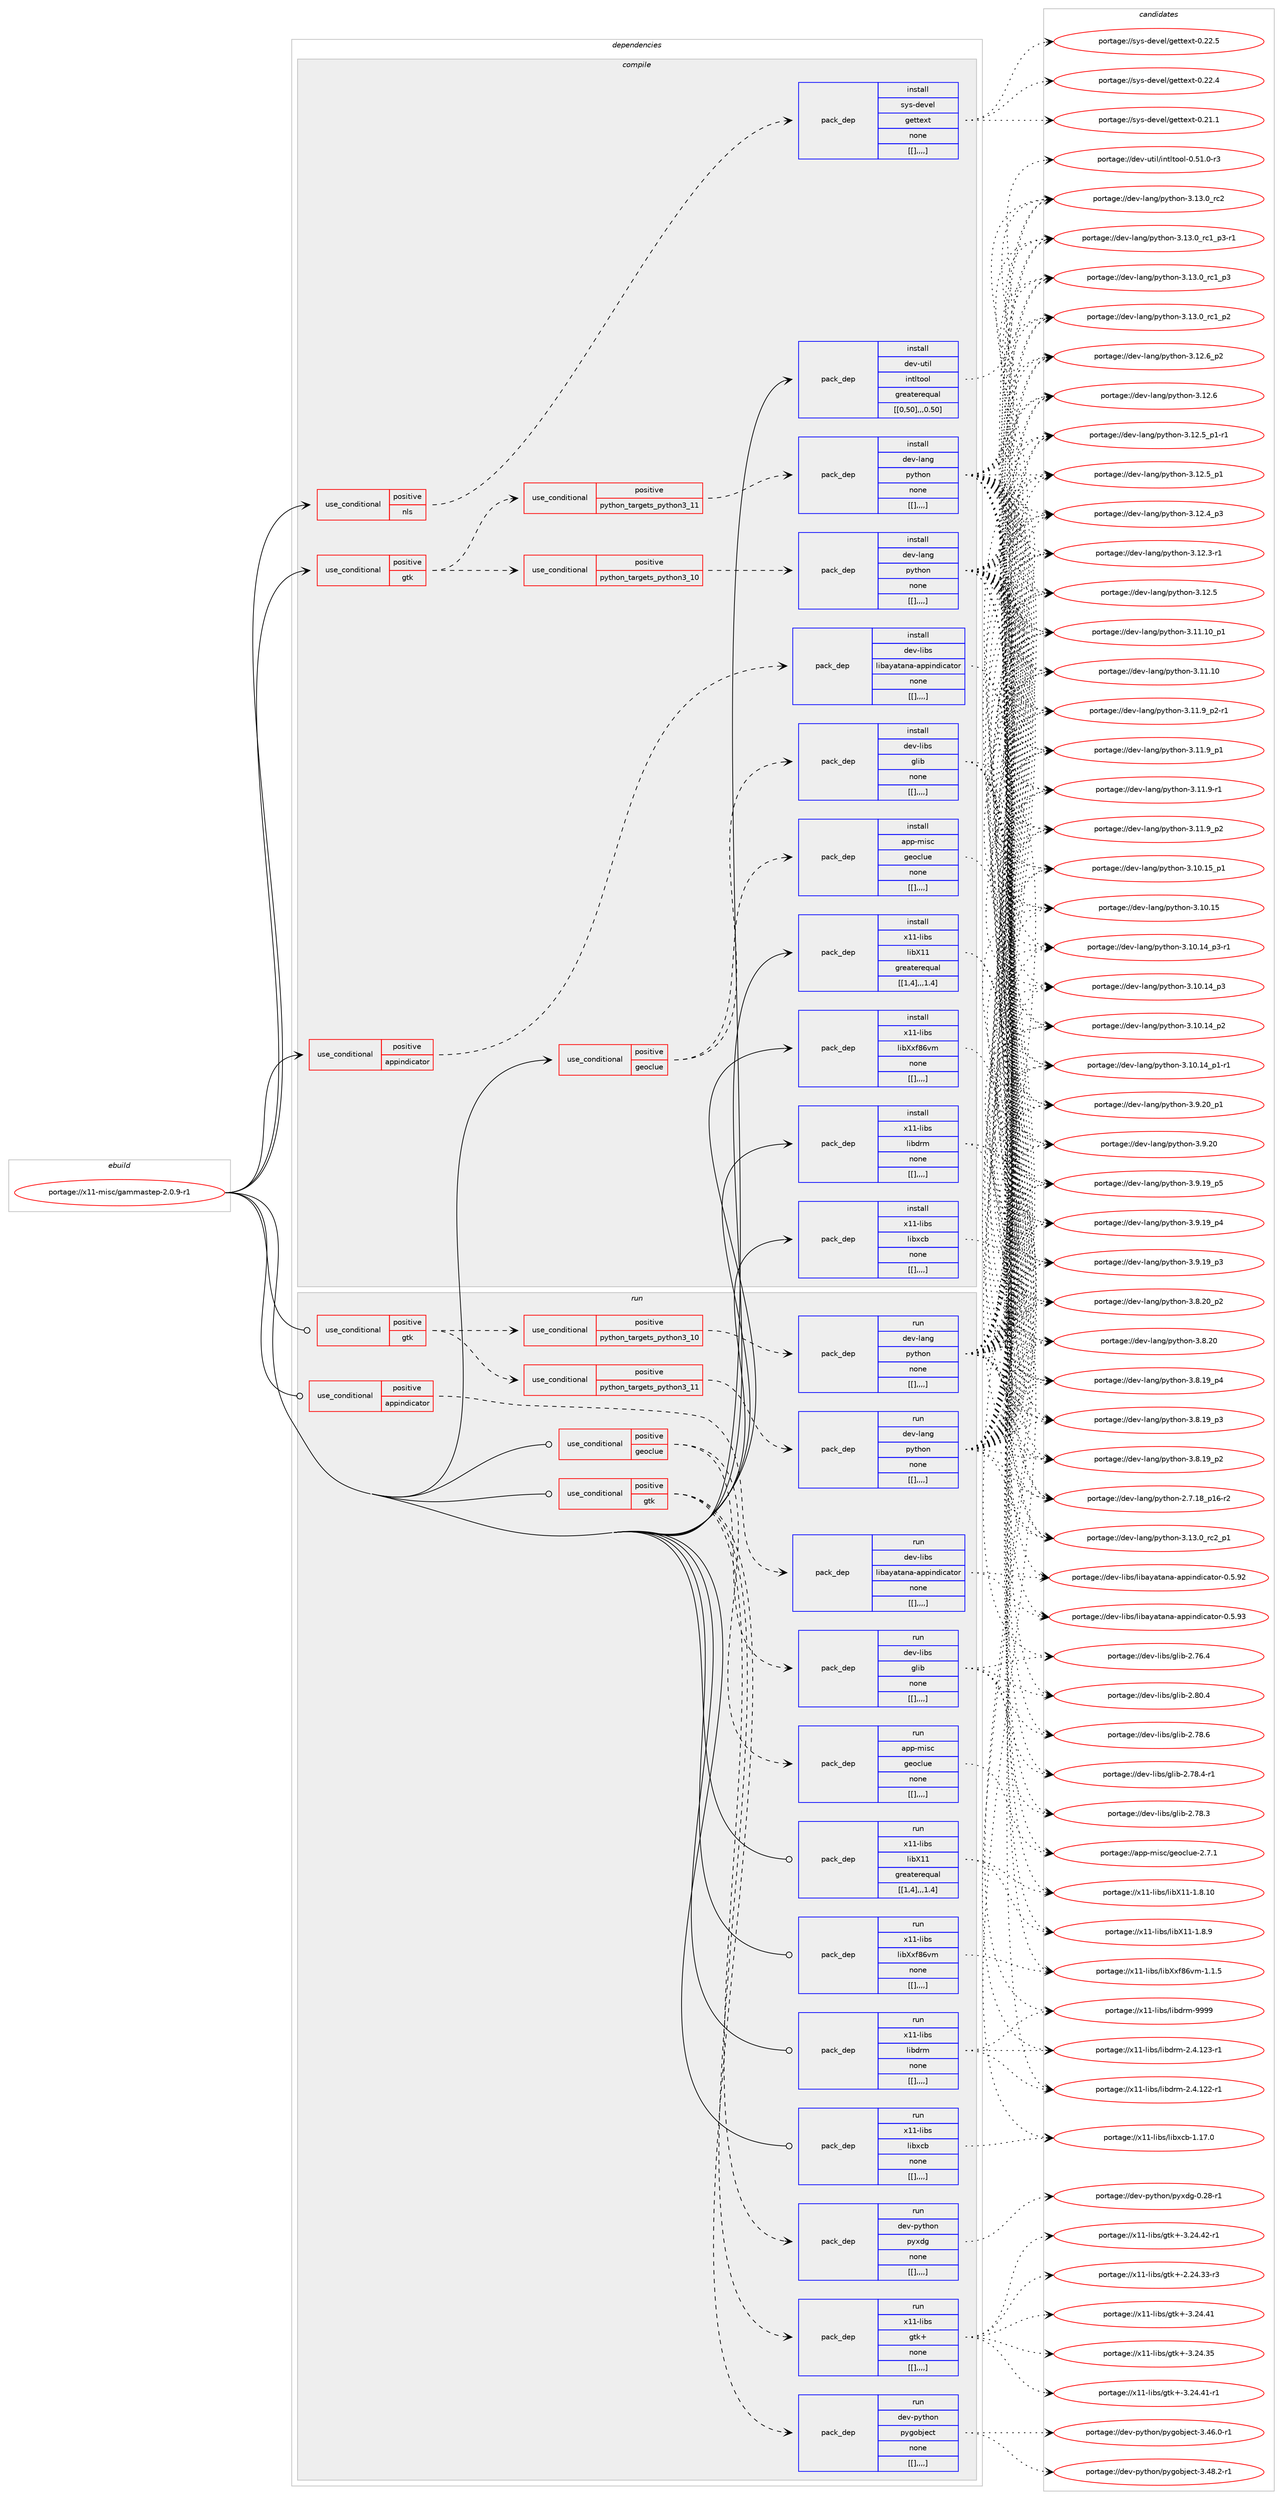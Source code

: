 digraph prolog {

# *************
# Graph options
# *************

newrank=true;
concentrate=true;
compound=true;
graph [rankdir=LR,fontname=Helvetica,fontsize=10,ranksep=1.5];#, ranksep=2.5, nodesep=0.2];
edge  [arrowhead=vee];
node  [fontname=Helvetica,fontsize=10];

# **********
# The ebuild
# **********

subgraph cluster_leftcol {
color=gray;
label=<<i>ebuild</i>>;
id [label="portage://x11-misc/gammastep-2.0.9-r1", color=red, width=4, href="../x11-misc/gammastep-2.0.9-r1.svg"];
}

# ****************
# The dependencies
# ****************

subgraph cluster_midcol {
color=gray;
label=<<i>dependencies</i>>;
subgraph cluster_compile {
fillcolor="#eeeeee";
style=filled;
label=<<i>compile</i>>;
subgraph cond127494 {
dependency474452 [label=<<TABLE BORDER="0" CELLBORDER="1" CELLSPACING="0" CELLPADDING="4"><TR><TD ROWSPAN="3" CELLPADDING="10">use_conditional</TD></TR><TR><TD>positive</TD></TR><TR><TD>appindicator</TD></TR></TABLE>>, shape=none, color=red];
subgraph pack343553 {
dependency474453 [label=<<TABLE BORDER="0" CELLBORDER="1" CELLSPACING="0" CELLPADDING="4" WIDTH="220"><TR><TD ROWSPAN="6" CELLPADDING="30">pack_dep</TD></TR><TR><TD WIDTH="110">install</TD></TR><TR><TD>dev-libs</TD></TR><TR><TD>libayatana-appindicator</TD></TR><TR><TD>none</TD></TR><TR><TD>[[],,,,]</TD></TR></TABLE>>, shape=none, color=blue];
}
dependency474452:e -> dependency474453:w [weight=20,style="dashed",arrowhead="vee"];
}
id:e -> dependency474452:w [weight=20,style="solid",arrowhead="vee"];
subgraph cond127495 {
dependency474454 [label=<<TABLE BORDER="0" CELLBORDER="1" CELLSPACING="0" CELLPADDING="4"><TR><TD ROWSPAN="3" CELLPADDING="10">use_conditional</TD></TR><TR><TD>positive</TD></TR><TR><TD>geoclue</TD></TR></TABLE>>, shape=none, color=red];
subgraph pack343554 {
dependency474455 [label=<<TABLE BORDER="0" CELLBORDER="1" CELLSPACING="0" CELLPADDING="4" WIDTH="220"><TR><TD ROWSPAN="6" CELLPADDING="30">pack_dep</TD></TR><TR><TD WIDTH="110">install</TD></TR><TR><TD>app-misc</TD></TR><TR><TD>geoclue</TD></TR><TR><TD>none</TD></TR><TR><TD>[[],,,,]</TD></TR></TABLE>>, shape=none, color=blue];
}
dependency474454:e -> dependency474455:w [weight=20,style="dashed",arrowhead="vee"];
subgraph pack343555 {
dependency474456 [label=<<TABLE BORDER="0" CELLBORDER="1" CELLSPACING="0" CELLPADDING="4" WIDTH="220"><TR><TD ROWSPAN="6" CELLPADDING="30">pack_dep</TD></TR><TR><TD WIDTH="110">install</TD></TR><TR><TD>dev-libs</TD></TR><TR><TD>glib</TD></TR><TR><TD>none</TD></TR><TR><TD>[[],,,,]</TD></TR></TABLE>>, shape=none, color=blue];
}
dependency474454:e -> dependency474456:w [weight=20,style="dashed",arrowhead="vee"];
}
id:e -> dependency474454:w [weight=20,style="solid",arrowhead="vee"];
subgraph cond127496 {
dependency474457 [label=<<TABLE BORDER="0" CELLBORDER="1" CELLSPACING="0" CELLPADDING="4"><TR><TD ROWSPAN="3" CELLPADDING="10">use_conditional</TD></TR><TR><TD>positive</TD></TR><TR><TD>gtk</TD></TR></TABLE>>, shape=none, color=red];
subgraph cond127497 {
dependency474458 [label=<<TABLE BORDER="0" CELLBORDER="1" CELLSPACING="0" CELLPADDING="4"><TR><TD ROWSPAN="3" CELLPADDING="10">use_conditional</TD></TR><TR><TD>positive</TD></TR><TR><TD>python_targets_python3_10</TD></TR></TABLE>>, shape=none, color=red];
subgraph pack343556 {
dependency474459 [label=<<TABLE BORDER="0" CELLBORDER="1" CELLSPACING="0" CELLPADDING="4" WIDTH="220"><TR><TD ROWSPAN="6" CELLPADDING="30">pack_dep</TD></TR><TR><TD WIDTH="110">install</TD></TR><TR><TD>dev-lang</TD></TR><TR><TD>python</TD></TR><TR><TD>none</TD></TR><TR><TD>[[],,,,]</TD></TR></TABLE>>, shape=none, color=blue];
}
dependency474458:e -> dependency474459:w [weight=20,style="dashed",arrowhead="vee"];
}
dependency474457:e -> dependency474458:w [weight=20,style="dashed",arrowhead="vee"];
subgraph cond127498 {
dependency474460 [label=<<TABLE BORDER="0" CELLBORDER="1" CELLSPACING="0" CELLPADDING="4"><TR><TD ROWSPAN="3" CELLPADDING="10">use_conditional</TD></TR><TR><TD>positive</TD></TR><TR><TD>python_targets_python3_11</TD></TR></TABLE>>, shape=none, color=red];
subgraph pack343557 {
dependency474461 [label=<<TABLE BORDER="0" CELLBORDER="1" CELLSPACING="0" CELLPADDING="4" WIDTH="220"><TR><TD ROWSPAN="6" CELLPADDING="30">pack_dep</TD></TR><TR><TD WIDTH="110">install</TD></TR><TR><TD>dev-lang</TD></TR><TR><TD>python</TD></TR><TR><TD>none</TD></TR><TR><TD>[[],,,,]</TD></TR></TABLE>>, shape=none, color=blue];
}
dependency474460:e -> dependency474461:w [weight=20,style="dashed",arrowhead="vee"];
}
dependency474457:e -> dependency474460:w [weight=20,style="dashed",arrowhead="vee"];
}
id:e -> dependency474457:w [weight=20,style="solid",arrowhead="vee"];
subgraph cond127499 {
dependency474462 [label=<<TABLE BORDER="0" CELLBORDER="1" CELLSPACING="0" CELLPADDING="4"><TR><TD ROWSPAN="3" CELLPADDING="10">use_conditional</TD></TR><TR><TD>positive</TD></TR><TR><TD>nls</TD></TR></TABLE>>, shape=none, color=red];
subgraph pack343558 {
dependency474463 [label=<<TABLE BORDER="0" CELLBORDER="1" CELLSPACING="0" CELLPADDING="4" WIDTH="220"><TR><TD ROWSPAN="6" CELLPADDING="30">pack_dep</TD></TR><TR><TD WIDTH="110">install</TD></TR><TR><TD>sys-devel</TD></TR><TR><TD>gettext</TD></TR><TR><TD>none</TD></TR><TR><TD>[[],,,,]</TD></TR></TABLE>>, shape=none, color=blue];
}
dependency474462:e -> dependency474463:w [weight=20,style="dashed",arrowhead="vee"];
}
id:e -> dependency474462:w [weight=20,style="solid",arrowhead="vee"];
subgraph pack343559 {
dependency474464 [label=<<TABLE BORDER="0" CELLBORDER="1" CELLSPACING="0" CELLPADDING="4" WIDTH="220"><TR><TD ROWSPAN="6" CELLPADDING="30">pack_dep</TD></TR><TR><TD WIDTH="110">install</TD></TR><TR><TD>dev-util</TD></TR><TR><TD>intltool</TD></TR><TR><TD>greaterequal</TD></TR><TR><TD>[[0,50],,,0.50]</TD></TR></TABLE>>, shape=none, color=blue];
}
id:e -> dependency474464:w [weight=20,style="solid",arrowhead="vee"];
subgraph pack343560 {
dependency474465 [label=<<TABLE BORDER="0" CELLBORDER="1" CELLSPACING="0" CELLPADDING="4" WIDTH="220"><TR><TD ROWSPAN="6" CELLPADDING="30">pack_dep</TD></TR><TR><TD WIDTH="110">install</TD></TR><TR><TD>x11-libs</TD></TR><TR><TD>libX11</TD></TR><TR><TD>greaterequal</TD></TR><TR><TD>[[1,4],,,1.4]</TD></TR></TABLE>>, shape=none, color=blue];
}
id:e -> dependency474465:w [weight=20,style="solid",arrowhead="vee"];
subgraph pack343561 {
dependency474466 [label=<<TABLE BORDER="0" CELLBORDER="1" CELLSPACING="0" CELLPADDING="4" WIDTH="220"><TR><TD ROWSPAN="6" CELLPADDING="30">pack_dep</TD></TR><TR><TD WIDTH="110">install</TD></TR><TR><TD>x11-libs</TD></TR><TR><TD>libXxf86vm</TD></TR><TR><TD>none</TD></TR><TR><TD>[[],,,,]</TD></TR></TABLE>>, shape=none, color=blue];
}
id:e -> dependency474466:w [weight=20,style="solid",arrowhead="vee"];
subgraph pack343562 {
dependency474467 [label=<<TABLE BORDER="0" CELLBORDER="1" CELLSPACING="0" CELLPADDING="4" WIDTH="220"><TR><TD ROWSPAN="6" CELLPADDING="30">pack_dep</TD></TR><TR><TD WIDTH="110">install</TD></TR><TR><TD>x11-libs</TD></TR><TR><TD>libdrm</TD></TR><TR><TD>none</TD></TR><TR><TD>[[],,,,]</TD></TR></TABLE>>, shape=none, color=blue];
}
id:e -> dependency474467:w [weight=20,style="solid",arrowhead="vee"];
subgraph pack343563 {
dependency474468 [label=<<TABLE BORDER="0" CELLBORDER="1" CELLSPACING="0" CELLPADDING="4" WIDTH="220"><TR><TD ROWSPAN="6" CELLPADDING="30">pack_dep</TD></TR><TR><TD WIDTH="110">install</TD></TR><TR><TD>x11-libs</TD></TR><TR><TD>libxcb</TD></TR><TR><TD>none</TD></TR><TR><TD>[[],,,,]</TD></TR></TABLE>>, shape=none, color=blue];
}
id:e -> dependency474468:w [weight=20,style="solid",arrowhead="vee"];
}
subgraph cluster_compileandrun {
fillcolor="#eeeeee";
style=filled;
label=<<i>compile and run</i>>;
}
subgraph cluster_run {
fillcolor="#eeeeee";
style=filled;
label=<<i>run</i>>;
subgraph cond127500 {
dependency474469 [label=<<TABLE BORDER="0" CELLBORDER="1" CELLSPACING="0" CELLPADDING="4"><TR><TD ROWSPAN="3" CELLPADDING="10">use_conditional</TD></TR><TR><TD>positive</TD></TR><TR><TD>appindicator</TD></TR></TABLE>>, shape=none, color=red];
subgraph pack343564 {
dependency474470 [label=<<TABLE BORDER="0" CELLBORDER="1" CELLSPACING="0" CELLPADDING="4" WIDTH="220"><TR><TD ROWSPAN="6" CELLPADDING="30">pack_dep</TD></TR><TR><TD WIDTH="110">run</TD></TR><TR><TD>dev-libs</TD></TR><TR><TD>libayatana-appindicator</TD></TR><TR><TD>none</TD></TR><TR><TD>[[],,,,]</TD></TR></TABLE>>, shape=none, color=blue];
}
dependency474469:e -> dependency474470:w [weight=20,style="dashed",arrowhead="vee"];
}
id:e -> dependency474469:w [weight=20,style="solid",arrowhead="odot"];
subgraph cond127501 {
dependency474471 [label=<<TABLE BORDER="0" CELLBORDER="1" CELLSPACING="0" CELLPADDING="4"><TR><TD ROWSPAN="3" CELLPADDING="10">use_conditional</TD></TR><TR><TD>positive</TD></TR><TR><TD>geoclue</TD></TR></TABLE>>, shape=none, color=red];
subgraph pack343565 {
dependency474472 [label=<<TABLE BORDER="0" CELLBORDER="1" CELLSPACING="0" CELLPADDING="4" WIDTH="220"><TR><TD ROWSPAN="6" CELLPADDING="30">pack_dep</TD></TR><TR><TD WIDTH="110">run</TD></TR><TR><TD>app-misc</TD></TR><TR><TD>geoclue</TD></TR><TR><TD>none</TD></TR><TR><TD>[[],,,,]</TD></TR></TABLE>>, shape=none, color=blue];
}
dependency474471:e -> dependency474472:w [weight=20,style="dashed",arrowhead="vee"];
subgraph pack343566 {
dependency474473 [label=<<TABLE BORDER="0" CELLBORDER="1" CELLSPACING="0" CELLPADDING="4" WIDTH="220"><TR><TD ROWSPAN="6" CELLPADDING="30">pack_dep</TD></TR><TR><TD WIDTH="110">run</TD></TR><TR><TD>dev-libs</TD></TR><TR><TD>glib</TD></TR><TR><TD>none</TD></TR><TR><TD>[[],,,,]</TD></TR></TABLE>>, shape=none, color=blue];
}
dependency474471:e -> dependency474473:w [weight=20,style="dashed",arrowhead="vee"];
}
id:e -> dependency474471:w [weight=20,style="solid",arrowhead="odot"];
subgraph cond127502 {
dependency474474 [label=<<TABLE BORDER="0" CELLBORDER="1" CELLSPACING="0" CELLPADDING="4"><TR><TD ROWSPAN="3" CELLPADDING="10">use_conditional</TD></TR><TR><TD>positive</TD></TR><TR><TD>gtk</TD></TR></TABLE>>, shape=none, color=red];
subgraph cond127503 {
dependency474475 [label=<<TABLE BORDER="0" CELLBORDER="1" CELLSPACING="0" CELLPADDING="4"><TR><TD ROWSPAN="3" CELLPADDING="10">use_conditional</TD></TR><TR><TD>positive</TD></TR><TR><TD>python_targets_python3_10</TD></TR></TABLE>>, shape=none, color=red];
subgraph pack343567 {
dependency474476 [label=<<TABLE BORDER="0" CELLBORDER="1" CELLSPACING="0" CELLPADDING="4" WIDTH="220"><TR><TD ROWSPAN="6" CELLPADDING="30">pack_dep</TD></TR><TR><TD WIDTH="110">run</TD></TR><TR><TD>dev-lang</TD></TR><TR><TD>python</TD></TR><TR><TD>none</TD></TR><TR><TD>[[],,,,]</TD></TR></TABLE>>, shape=none, color=blue];
}
dependency474475:e -> dependency474476:w [weight=20,style="dashed",arrowhead="vee"];
}
dependency474474:e -> dependency474475:w [weight=20,style="dashed",arrowhead="vee"];
subgraph cond127504 {
dependency474477 [label=<<TABLE BORDER="0" CELLBORDER="1" CELLSPACING="0" CELLPADDING="4"><TR><TD ROWSPAN="3" CELLPADDING="10">use_conditional</TD></TR><TR><TD>positive</TD></TR><TR><TD>python_targets_python3_11</TD></TR></TABLE>>, shape=none, color=red];
subgraph pack343568 {
dependency474478 [label=<<TABLE BORDER="0" CELLBORDER="1" CELLSPACING="0" CELLPADDING="4" WIDTH="220"><TR><TD ROWSPAN="6" CELLPADDING="30">pack_dep</TD></TR><TR><TD WIDTH="110">run</TD></TR><TR><TD>dev-lang</TD></TR><TR><TD>python</TD></TR><TR><TD>none</TD></TR><TR><TD>[[],,,,]</TD></TR></TABLE>>, shape=none, color=blue];
}
dependency474477:e -> dependency474478:w [weight=20,style="dashed",arrowhead="vee"];
}
dependency474474:e -> dependency474477:w [weight=20,style="dashed",arrowhead="vee"];
}
id:e -> dependency474474:w [weight=20,style="solid",arrowhead="odot"];
subgraph cond127505 {
dependency474479 [label=<<TABLE BORDER="0" CELLBORDER="1" CELLSPACING="0" CELLPADDING="4"><TR><TD ROWSPAN="3" CELLPADDING="10">use_conditional</TD></TR><TR><TD>positive</TD></TR><TR><TD>gtk</TD></TR></TABLE>>, shape=none, color=red];
subgraph pack343569 {
dependency474480 [label=<<TABLE BORDER="0" CELLBORDER="1" CELLSPACING="0" CELLPADDING="4" WIDTH="220"><TR><TD ROWSPAN="6" CELLPADDING="30">pack_dep</TD></TR><TR><TD WIDTH="110">run</TD></TR><TR><TD>dev-python</TD></TR><TR><TD>pygobject</TD></TR><TR><TD>none</TD></TR><TR><TD>[[],,,,]</TD></TR></TABLE>>, shape=none, color=blue];
}
dependency474479:e -> dependency474480:w [weight=20,style="dashed",arrowhead="vee"];
subgraph pack343570 {
dependency474481 [label=<<TABLE BORDER="0" CELLBORDER="1" CELLSPACING="0" CELLPADDING="4" WIDTH="220"><TR><TD ROWSPAN="6" CELLPADDING="30">pack_dep</TD></TR><TR><TD WIDTH="110">run</TD></TR><TR><TD>x11-libs</TD></TR><TR><TD>gtk+</TD></TR><TR><TD>none</TD></TR><TR><TD>[[],,,,]</TD></TR></TABLE>>, shape=none, color=blue];
}
dependency474479:e -> dependency474481:w [weight=20,style="dashed",arrowhead="vee"];
subgraph pack343571 {
dependency474482 [label=<<TABLE BORDER="0" CELLBORDER="1" CELLSPACING="0" CELLPADDING="4" WIDTH="220"><TR><TD ROWSPAN="6" CELLPADDING="30">pack_dep</TD></TR><TR><TD WIDTH="110">run</TD></TR><TR><TD>dev-python</TD></TR><TR><TD>pyxdg</TD></TR><TR><TD>none</TD></TR><TR><TD>[[],,,,]</TD></TR></TABLE>>, shape=none, color=blue];
}
dependency474479:e -> dependency474482:w [weight=20,style="dashed",arrowhead="vee"];
}
id:e -> dependency474479:w [weight=20,style="solid",arrowhead="odot"];
subgraph pack343572 {
dependency474483 [label=<<TABLE BORDER="0" CELLBORDER="1" CELLSPACING="0" CELLPADDING="4" WIDTH="220"><TR><TD ROWSPAN="6" CELLPADDING="30">pack_dep</TD></TR><TR><TD WIDTH="110">run</TD></TR><TR><TD>x11-libs</TD></TR><TR><TD>libX11</TD></TR><TR><TD>greaterequal</TD></TR><TR><TD>[[1,4],,,1.4]</TD></TR></TABLE>>, shape=none, color=blue];
}
id:e -> dependency474483:w [weight=20,style="solid",arrowhead="odot"];
subgraph pack343573 {
dependency474484 [label=<<TABLE BORDER="0" CELLBORDER="1" CELLSPACING="0" CELLPADDING="4" WIDTH="220"><TR><TD ROWSPAN="6" CELLPADDING="30">pack_dep</TD></TR><TR><TD WIDTH="110">run</TD></TR><TR><TD>x11-libs</TD></TR><TR><TD>libXxf86vm</TD></TR><TR><TD>none</TD></TR><TR><TD>[[],,,,]</TD></TR></TABLE>>, shape=none, color=blue];
}
id:e -> dependency474484:w [weight=20,style="solid",arrowhead="odot"];
subgraph pack343574 {
dependency474485 [label=<<TABLE BORDER="0" CELLBORDER="1" CELLSPACING="0" CELLPADDING="4" WIDTH="220"><TR><TD ROWSPAN="6" CELLPADDING="30">pack_dep</TD></TR><TR><TD WIDTH="110">run</TD></TR><TR><TD>x11-libs</TD></TR><TR><TD>libdrm</TD></TR><TR><TD>none</TD></TR><TR><TD>[[],,,,]</TD></TR></TABLE>>, shape=none, color=blue];
}
id:e -> dependency474485:w [weight=20,style="solid",arrowhead="odot"];
subgraph pack343575 {
dependency474486 [label=<<TABLE BORDER="0" CELLBORDER="1" CELLSPACING="0" CELLPADDING="4" WIDTH="220"><TR><TD ROWSPAN="6" CELLPADDING="30">pack_dep</TD></TR><TR><TD WIDTH="110">run</TD></TR><TR><TD>x11-libs</TD></TR><TR><TD>libxcb</TD></TR><TR><TD>none</TD></TR><TR><TD>[[],,,,]</TD></TR></TABLE>>, shape=none, color=blue];
}
id:e -> dependency474486:w [weight=20,style="solid",arrowhead="odot"];
}
}

# **************
# The candidates
# **************

subgraph cluster_choices {
rank=same;
color=gray;
label=<<i>candidates</i>>;

subgraph choice343553 {
color=black;
nodesep=1;
choice10010111845108105981154710810598971219711697110974597112112105110100105999711611111445484653465751 [label="portage://dev-libs/libayatana-appindicator-0.5.93", color=red, width=4,href="../dev-libs/libayatana-appindicator-0.5.93.svg"];
choice10010111845108105981154710810598971219711697110974597112112105110100105999711611111445484653465750 [label="portage://dev-libs/libayatana-appindicator-0.5.92", color=red, width=4,href="../dev-libs/libayatana-appindicator-0.5.92.svg"];
dependency474453:e -> choice10010111845108105981154710810598971219711697110974597112112105110100105999711611111445484653465751:w [style=dotted,weight="100"];
dependency474453:e -> choice10010111845108105981154710810598971219711697110974597112112105110100105999711611111445484653465750:w [style=dotted,weight="100"];
}
subgraph choice343554 {
color=black;
nodesep=1;
choice9711211245109105115994710310111199108117101455046554649 [label="portage://app-misc/geoclue-2.7.1", color=red, width=4,href="../app-misc/geoclue-2.7.1.svg"];
dependency474455:e -> choice9711211245109105115994710310111199108117101455046554649:w [style=dotted,weight="100"];
}
subgraph choice343555 {
color=black;
nodesep=1;
choice1001011184510810598115471031081059845504656484652 [label="portage://dev-libs/glib-2.80.4", color=red, width=4,href="../dev-libs/glib-2.80.4.svg"];
choice1001011184510810598115471031081059845504655564654 [label="portage://dev-libs/glib-2.78.6", color=red, width=4,href="../dev-libs/glib-2.78.6.svg"];
choice10010111845108105981154710310810598455046555646524511449 [label="portage://dev-libs/glib-2.78.4-r1", color=red, width=4,href="../dev-libs/glib-2.78.4-r1.svg"];
choice1001011184510810598115471031081059845504655564651 [label="portage://dev-libs/glib-2.78.3", color=red, width=4,href="../dev-libs/glib-2.78.3.svg"];
choice1001011184510810598115471031081059845504655544652 [label="portage://dev-libs/glib-2.76.4", color=red, width=4,href="../dev-libs/glib-2.76.4.svg"];
dependency474456:e -> choice1001011184510810598115471031081059845504656484652:w [style=dotted,weight="100"];
dependency474456:e -> choice1001011184510810598115471031081059845504655564654:w [style=dotted,weight="100"];
dependency474456:e -> choice10010111845108105981154710310810598455046555646524511449:w [style=dotted,weight="100"];
dependency474456:e -> choice1001011184510810598115471031081059845504655564651:w [style=dotted,weight="100"];
dependency474456:e -> choice1001011184510810598115471031081059845504655544652:w [style=dotted,weight="100"];
}
subgraph choice343556 {
color=black;
nodesep=1;
choice100101118451089711010347112121116104111110455146495146489511499509511249 [label="portage://dev-lang/python-3.13.0_rc2_p1", color=red, width=4,href="../dev-lang/python-3.13.0_rc2_p1.svg"];
choice10010111845108971101034711212111610411111045514649514648951149950 [label="portage://dev-lang/python-3.13.0_rc2", color=red, width=4,href="../dev-lang/python-3.13.0_rc2.svg"];
choice1001011184510897110103471121211161041111104551464951464895114994995112514511449 [label="portage://dev-lang/python-3.13.0_rc1_p3-r1", color=red, width=4,href="../dev-lang/python-3.13.0_rc1_p3-r1.svg"];
choice100101118451089711010347112121116104111110455146495146489511499499511251 [label="portage://dev-lang/python-3.13.0_rc1_p3", color=red, width=4,href="../dev-lang/python-3.13.0_rc1_p3.svg"];
choice100101118451089711010347112121116104111110455146495146489511499499511250 [label="portage://dev-lang/python-3.13.0_rc1_p2", color=red, width=4,href="../dev-lang/python-3.13.0_rc1_p2.svg"];
choice100101118451089711010347112121116104111110455146495046549511250 [label="portage://dev-lang/python-3.12.6_p2", color=red, width=4,href="../dev-lang/python-3.12.6_p2.svg"];
choice10010111845108971101034711212111610411111045514649504654 [label="portage://dev-lang/python-3.12.6", color=red, width=4,href="../dev-lang/python-3.12.6.svg"];
choice1001011184510897110103471121211161041111104551464950465395112494511449 [label="portage://dev-lang/python-3.12.5_p1-r1", color=red, width=4,href="../dev-lang/python-3.12.5_p1-r1.svg"];
choice100101118451089711010347112121116104111110455146495046539511249 [label="portage://dev-lang/python-3.12.5_p1", color=red, width=4,href="../dev-lang/python-3.12.5_p1.svg"];
choice10010111845108971101034711212111610411111045514649504653 [label="portage://dev-lang/python-3.12.5", color=red, width=4,href="../dev-lang/python-3.12.5.svg"];
choice100101118451089711010347112121116104111110455146495046529511251 [label="portage://dev-lang/python-3.12.4_p3", color=red, width=4,href="../dev-lang/python-3.12.4_p3.svg"];
choice100101118451089711010347112121116104111110455146495046514511449 [label="portage://dev-lang/python-3.12.3-r1", color=red, width=4,href="../dev-lang/python-3.12.3-r1.svg"];
choice10010111845108971101034711212111610411111045514649494649489511249 [label="portage://dev-lang/python-3.11.10_p1", color=red, width=4,href="../dev-lang/python-3.11.10_p1.svg"];
choice1001011184510897110103471121211161041111104551464949464948 [label="portage://dev-lang/python-3.11.10", color=red, width=4,href="../dev-lang/python-3.11.10.svg"];
choice1001011184510897110103471121211161041111104551464949465795112504511449 [label="portage://dev-lang/python-3.11.9_p2-r1", color=red, width=4,href="../dev-lang/python-3.11.9_p2-r1.svg"];
choice100101118451089711010347112121116104111110455146494946579511250 [label="portage://dev-lang/python-3.11.9_p2", color=red, width=4,href="../dev-lang/python-3.11.9_p2.svg"];
choice100101118451089711010347112121116104111110455146494946579511249 [label="portage://dev-lang/python-3.11.9_p1", color=red, width=4,href="../dev-lang/python-3.11.9_p1.svg"];
choice100101118451089711010347112121116104111110455146494946574511449 [label="portage://dev-lang/python-3.11.9-r1", color=red, width=4,href="../dev-lang/python-3.11.9-r1.svg"];
choice10010111845108971101034711212111610411111045514649484649539511249 [label="portage://dev-lang/python-3.10.15_p1", color=red, width=4,href="../dev-lang/python-3.10.15_p1.svg"];
choice1001011184510897110103471121211161041111104551464948464953 [label="portage://dev-lang/python-3.10.15", color=red, width=4,href="../dev-lang/python-3.10.15.svg"];
choice100101118451089711010347112121116104111110455146494846495295112514511449 [label="portage://dev-lang/python-3.10.14_p3-r1", color=red, width=4,href="../dev-lang/python-3.10.14_p3-r1.svg"];
choice10010111845108971101034711212111610411111045514649484649529511251 [label="portage://dev-lang/python-3.10.14_p3", color=red, width=4,href="../dev-lang/python-3.10.14_p3.svg"];
choice10010111845108971101034711212111610411111045514649484649529511250 [label="portage://dev-lang/python-3.10.14_p2", color=red, width=4,href="../dev-lang/python-3.10.14_p2.svg"];
choice100101118451089711010347112121116104111110455146494846495295112494511449 [label="portage://dev-lang/python-3.10.14_p1-r1", color=red, width=4,href="../dev-lang/python-3.10.14_p1-r1.svg"];
choice100101118451089711010347112121116104111110455146574650489511249 [label="portage://dev-lang/python-3.9.20_p1", color=red, width=4,href="../dev-lang/python-3.9.20_p1.svg"];
choice10010111845108971101034711212111610411111045514657465048 [label="portage://dev-lang/python-3.9.20", color=red, width=4,href="../dev-lang/python-3.9.20.svg"];
choice100101118451089711010347112121116104111110455146574649579511253 [label="portage://dev-lang/python-3.9.19_p5", color=red, width=4,href="../dev-lang/python-3.9.19_p5.svg"];
choice100101118451089711010347112121116104111110455146574649579511252 [label="portage://dev-lang/python-3.9.19_p4", color=red, width=4,href="../dev-lang/python-3.9.19_p4.svg"];
choice100101118451089711010347112121116104111110455146574649579511251 [label="portage://dev-lang/python-3.9.19_p3", color=red, width=4,href="../dev-lang/python-3.9.19_p3.svg"];
choice100101118451089711010347112121116104111110455146564650489511250 [label="portage://dev-lang/python-3.8.20_p2", color=red, width=4,href="../dev-lang/python-3.8.20_p2.svg"];
choice10010111845108971101034711212111610411111045514656465048 [label="portage://dev-lang/python-3.8.20", color=red, width=4,href="../dev-lang/python-3.8.20.svg"];
choice100101118451089711010347112121116104111110455146564649579511252 [label="portage://dev-lang/python-3.8.19_p4", color=red, width=4,href="../dev-lang/python-3.8.19_p4.svg"];
choice100101118451089711010347112121116104111110455146564649579511251 [label="portage://dev-lang/python-3.8.19_p3", color=red, width=4,href="../dev-lang/python-3.8.19_p3.svg"];
choice100101118451089711010347112121116104111110455146564649579511250 [label="portage://dev-lang/python-3.8.19_p2", color=red, width=4,href="../dev-lang/python-3.8.19_p2.svg"];
choice100101118451089711010347112121116104111110455046554649569511249544511450 [label="portage://dev-lang/python-2.7.18_p16-r2", color=red, width=4,href="../dev-lang/python-2.7.18_p16-r2.svg"];
dependency474459:e -> choice100101118451089711010347112121116104111110455146495146489511499509511249:w [style=dotted,weight="100"];
dependency474459:e -> choice10010111845108971101034711212111610411111045514649514648951149950:w [style=dotted,weight="100"];
dependency474459:e -> choice1001011184510897110103471121211161041111104551464951464895114994995112514511449:w [style=dotted,weight="100"];
dependency474459:e -> choice100101118451089711010347112121116104111110455146495146489511499499511251:w [style=dotted,weight="100"];
dependency474459:e -> choice100101118451089711010347112121116104111110455146495146489511499499511250:w [style=dotted,weight="100"];
dependency474459:e -> choice100101118451089711010347112121116104111110455146495046549511250:w [style=dotted,weight="100"];
dependency474459:e -> choice10010111845108971101034711212111610411111045514649504654:w [style=dotted,weight="100"];
dependency474459:e -> choice1001011184510897110103471121211161041111104551464950465395112494511449:w [style=dotted,weight="100"];
dependency474459:e -> choice100101118451089711010347112121116104111110455146495046539511249:w [style=dotted,weight="100"];
dependency474459:e -> choice10010111845108971101034711212111610411111045514649504653:w [style=dotted,weight="100"];
dependency474459:e -> choice100101118451089711010347112121116104111110455146495046529511251:w [style=dotted,weight="100"];
dependency474459:e -> choice100101118451089711010347112121116104111110455146495046514511449:w [style=dotted,weight="100"];
dependency474459:e -> choice10010111845108971101034711212111610411111045514649494649489511249:w [style=dotted,weight="100"];
dependency474459:e -> choice1001011184510897110103471121211161041111104551464949464948:w [style=dotted,weight="100"];
dependency474459:e -> choice1001011184510897110103471121211161041111104551464949465795112504511449:w [style=dotted,weight="100"];
dependency474459:e -> choice100101118451089711010347112121116104111110455146494946579511250:w [style=dotted,weight="100"];
dependency474459:e -> choice100101118451089711010347112121116104111110455146494946579511249:w [style=dotted,weight="100"];
dependency474459:e -> choice100101118451089711010347112121116104111110455146494946574511449:w [style=dotted,weight="100"];
dependency474459:e -> choice10010111845108971101034711212111610411111045514649484649539511249:w [style=dotted,weight="100"];
dependency474459:e -> choice1001011184510897110103471121211161041111104551464948464953:w [style=dotted,weight="100"];
dependency474459:e -> choice100101118451089711010347112121116104111110455146494846495295112514511449:w [style=dotted,weight="100"];
dependency474459:e -> choice10010111845108971101034711212111610411111045514649484649529511251:w [style=dotted,weight="100"];
dependency474459:e -> choice10010111845108971101034711212111610411111045514649484649529511250:w [style=dotted,weight="100"];
dependency474459:e -> choice100101118451089711010347112121116104111110455146494846495295112494511449:w [style=dotted,weight="100"];
dependency474459:e -> choice100101118451089711010347112121116104111110455146574650489511249:w [style=dotted,weight="100"];
dependency474459:e -> choice10010111845108971101034711212111610411111045514657465048:w [style=dotted,weight="100"];
dependency474459:e -> choice100101118451089711010347112121116104111110455146574649579511253:w [style=dotted,weight="100"];
dependency474459:e -> choice100101118451089711010347112121116104111110455146574649579511252:w [style=dotted,weight="100"];
dependency474459:e -> choice100101118451089711010347112121116104111110455146574649579511251:w [style=dotted,weight="100"];
dependency474459:e -> choice100101118451089711010347112121116104111110455146564650489511250:w [style=dotted,weight="100"];
dependency474459:e -> choice10010111845108971101034711212111610411111045514656465048:w [style=dotted,weight="100"];
dependency474459:e -> choice100101118451089711010347112121116104111110455146564649579511252:w [style=dotted,weight="100"];
dependency474459:e -> choice100101118451089711010347112121116104111110455146564649579511251:w [style=dotted,weight="100"];
dependency474459:e -> choice100101118451089711010347112121116104111110455146564649579511250:w [style=dotted,weight="100"];
dependency474459:e -> choice100101118451089711010347112121116104111110455046554649569511249544511450:w [style=dotted,weight="100"];
}
subgraph choice343557 {
color=black;
nodesep=1;
choice100101118451089711010347112121116104111110455146495146489511499509511249 [label="portage://dev-lang/python-3.13.0_rc2_p1", color=red, width=4,href="../dev-lang/python-3.13.0_rc2_p1.svg"];
choice10010111845108971101034711212111610411111045514649514648951149950 [label="portage://dev-lang/python-3.13.0_rc2", color=red, width=4,href="../dev-lang/python-3.13.0_rc2.svg"];
choice1001011184510897110103471121211161041111104551464951464895114994995112514511449 [label="portage://dev-lang/python-3.13.0_rc1_p3-r1", color=red, width=4,href="../dev-lang/python-3.13.0_rc1_p3-r1.svg"];
choice100101118451089711010347112121116104111110455146495146489511499499511251 [label="portage://dev-lang/python-3.13.0_rc1_p3", color=red, width=4,href="../dev-lang/python-3.13.0_rc1_p3.svg"];
choice100101118451089711010347112121116104111110455146495146489511499499511250 [label="portage://dev-lang/python-3.13.0_rc1_p2", color=red, width=4,href="../dev-lang/python-3.13.0_rc1_p2.svg"];
choice100101118451089711010347112121116104111110455146495046549511250 [label="portage://dev-lang/python-3.12.6_p2", color=red, width=4,href="../dev-lang/python-3.12.6_p2.svg"];
choice10010111845108971101034711212111610411111045514649504654 [label="portage://dev-lang/python-3.12.6", color=red, width=4,href="../dev-lang/python-3.12.6.svg"];
choice1001011184510897110103471121211161041111104551464950465395112494511449 [label="portage://dev-lang/python-3.12.5_p1-r1", color=red, width=4,href="../dev-lang/python-3.12.5_p1-r1.svg"];
choice100101118451089711010347112121116104111110455146495046539511249 [label="portage://dev-lang/python-3.12.5_p1", color=red, width=4,href="../dev-lang/python-3.12.5_p1.svg"];
choice10010111845108971101034711212111610411111045514649504653 [label="portage://dev-lang/python-3.12.5", color=red, width=4,href="../dev-lang/python-3.12.5.svg"];
choice100101118451089711010347112121116104111110455146495046529511251 [label="portage://dev-lang/python-3.12.4_p3", color=red, width=4,href="../dev-lang/python-3.12.4_p3.svg"];
choice100101118451089711010347112121116104111110455146495046514511449 [label="portage://dev-lang/python-3.12.3-r1", color=red, width=4,href="../dev-lang/python-3.12.3-r1.svg"];
choice10010111845108971101034711212111610411111045514649494649489511249 [label="portage://dev-lang/python-3.11.10_p1", color=red, width=4,href="../dev-lang/python-3.11.10_p1.svg"];
choice1001011184510897110103471121211161041111104551464949464948 [label="portage://dev-lang/python-3.11.10", color=red, width=4,href="../dev-lang/python-3.11.10.svg"];
choice1001011184510897110103471121211161041111104551464949465795112504511449 [label="portage://dev-lang/python-3.11.9_p2-r1", color=red, width=4,href="../dev-lang/python-3.11.9_p2-r1.svg"];
choice100101118451089711010347112121116104111110455146494946579511250 [label="portage://dev-lang/python-3.11.9_p2", color=red, width=4,href="../dev-lang/python-3.11.9_p2.svg"];
choice100101118451089711010347112121116104111110455146494946579511249 [label="portage://dev-lang/python-3.11.9_p1", color=red, width=4,href="../dev-lang/python-3.11.9_p1.svg"];
choice100101118451089711010347112121116104111110455146494946574511449 [label="portage://dev-lang/python-3.11.9-r1", color=red, width=4,href="../dev-lang/python-3.11.9-r1.svg"];
choice10010111845108971101034711212111610411111045514649484649539511249 [label="portage://dev-lang/python-3.10.15_p1", color=red, width=4,href="../dev-lang/python-3.10.15_p1.svg"];
choice1001011184510897110103471121211161041111104551464948464953 [label="portage://dev-lang/python-3.10.15", color=red, width=4,href="../dev-lang/python-3.10.15.svg"];
choice100101118451089711010347112121116104111110455146494846495295112514511449 [label="portage://dev-lang/python-3.10.14_p3-r1", color=red, width=4,href="../dev-lang/python-3.10.14_p3-r1.svg"];
choice10010111845108971101034711212111610411111045514649484649529511251 [label="portage://dev-lang/python-3.10.14_p3", color=red, width=4,href="../dev-lang/python-3.10.14_p3.svg"];
choice10010111845108971101034711212111610411111045514649484649529511250 [label="portage://dev-lang/python-3.10.14_p2", color=red, width=4,href="../dev-lang/python-3.10.14_p2.svg"];
choice100101118451089711010347112121116104111110455146494846495295112494511449 [label="portage://dev-lang/python-3.10.14_p1-r1", color=red, width=4,href="../dev-lang/python-3.10.14_p1-r1.svg"];
choice100101118451089711010347112121116104111110455146574650489511249 [label="portage://dev-lang/python-3.9.20_p1", color=red, width=4,href="../dev-lang/python-3.9.20_p1.svg"];
choice10010111845108971101034711212111610411111045514657465048 [label="portage://dev-lang/python-3.9.20", color=red, width=4,href="../dev-lang/python-3.9.20.svg"];
choice100101118451089711010347112121116104111110455146574649579511253 [label="portage://dev-lang/python-3.9.19_p5", color=red, width=4,href="../dev-lang/python-3.9.19_p5.svg"];
choice100101118451089711010347112121116104111110455146574649579511252 [label="portage://dev-lang/python-3.9.19_p4", color=red, width=4,href="../dev-lang/python-3.9.19_p4.svg"];
choice100101118451089711010347112121116104111110455146574649579511251 [label="portage://dev-lang/python-3.9.19_p3", color=red, width=4,href="../dev-lang/python-3.9.19_p3.svg"];
choice100101118451089711010347112121116104111110455146564650489511250 [label="portage://dev-lang/python-3.8.20_p2", color=red, width=4,href="../dev-lang/python-3.8.20_p2.svg"];
choice10010111845108971101034711212111610411111045514656465048 [label="portage://dev-lang/python-3.8.20", color=red, width=4,href="../dev-lang/python-3.8.20.svg"];
choice100101118451089711010347112121116104111110455146564649579511252 [label="portage://dev-lang/python-3.8.19_p4", color=red, width=4,href="../dev-lang/python-3.8.19_p4.svg"];
choice100101118451089711010347112121116104111110455146564649579511251 [label="portage://dev-lang/python-3.8.19_p3", color=red, width=4,href="../dev-lang/python-3.8.19_p3.svg"];
choice100101118451089711010347112121116104111110455146564649579511250 [label="portage://dev-lang/python-3.8.19_p2", color=red, width=4,href="../dev-lang/python-3.8.19_p2.svg"];
choice100101118451089711010347112121116104111110455046554649569511249544511450 [label="portage://dev-lang/python-2.7.18_p16-r2", color=red, width=4,href="../dev-lang/python-2.7.18_p16-r2.svg"];
dependency474461:e -> choice100101118451089711010347112121116104111110455146495146489511499509511249:w [style=dotted,weight="100"];
dependency474461:e -> choice10010111845108971101034711212111610411111045514649514648951149950:w [style=dotted,weight="100"];
dependency474461:e -> choice1001011184510897110103471121211161041111104551464951464895114994995112514511449:w [style=dotted,weight="100"];
dependency474461:e -> choice100101118451089711010347112121116104111110455146495146489511499499511251:w [style=dotted,weight="100"];
dependency474461:e -> choice100101118451089711010347112121116104111110455146495146489511499499511250:w [style=dotted,weight="100"];
dependency474461:e -> choice100101118451089711010347112121116104111110455146495046549511250:w [style=dotted,weight="100"];
dependency474461:e -> choice10010111845108971101034711212111610411111045514649504654:w [style=dotted,weight="100"];
dependency474461:e -> choice1001011184510897110103471121211161041111104551464950465395112494511449:w [style=dotted,weight="100"];
dependency474461:e -> choice100101118451089711010347112121116104111110455146495046539511249:w [style=dotted,weight="100"];
dependency474461:e -> choice10010111845108971101034711212111610411111045514649504653:w [style=dotted,weight="100"];
dependency474461:e -> choice100101118451089711010347112121116104111110455146495046529511251:w [style=dotted,weight="100"];
dependency474461:e -> choice100101118451089711010347112121116104111110455146495046514511449:w [style=dotted,weight="100"];
dependency474461:e -> choice10010111845108971101034711212111610411111045514649494649489511249:w [style=dotted,weight="100"];
dependency474461:e -> choice1001011184510897110103471121211161041111104551464949464948:w [style=dotted,weight="100"];
dependency474461:e -> choice1001011184510897110103471121211161041111104551464949465795112504511449:w [style=dotted,weight="100"];
dependency474461:e -> choice100101118451089711010347112121116104111110455146494946579511250:w [style=dotted,weight="100"];
dependency474461:e -> choice100101118451089711010347112121116104111110455146494946579511249:w [style=dotted,weight="100"];
dependency474461:e -> choice100101118451089711010347112121116104111110455146494946574511449:w [style=dotted,weight="100"];
dependency474461:e -> choice10010111845108971101034711212111610411111045514649484649539511249:w [style=dotted,weight="100"];
dependency474461:e -> choice1001011184510897110103471121211161041111104551464948464953:w [style=dotted,weight="100"];
dependency474461:e -> choice100101118451089711010347112121116104111110455146494846495295112514511449:w [style=dotted,weight="100"];
dependency474461:e -> choice10010111845108971101034711212111610411111045514649484649529511251:w [style=dotted,weight="100"];
dependency474461:e -> choice10010111845108971101034711212111610411111045514649484649529511250:w [style=dotted,weight="100"];
dependency474461:e -> choice100101118451089711010347112121116104111110455146494846495295112494511449:w [style=dotted,weight="100"];
dependency474461:e -> choice100101118451089711010347112121116104111110455146574650489511249:w [style=dotted,weight="100"];
dependency474461:e -> choice10010111845108971101034711212111610411111045514657465048:w [style=dotted,weight="100"];
dependency474461:e -> choice100101118451089711010347112121116104111110455146574649579511253:w [style=dotted,weight="100"];
dependency474461:e -> choice100101118451089711010347112121116104111110455146574649579511252:w [style=dotted,weight="100"];
dependency474461:e -> choice100101118451089711010347112121116104111110455146574649579511251:w [style=dotted,weight="100"];
dependency474461:e -> choice100101118451089711010347112121116104111110455146564650489511250:w [style=dotted,weight="100"];
dependency474461:e -> choice10010111845108971101034711212111610411111045514656465048:w [style=dotted,weight="100"];
dependency474461:e -> choice100101118451089711010347112121116104111110455146564649579511252:w [style=dotted,weight="100"];
dependency474461:e -> choice100101118451089711010347112121116104111110455146564649579511251:w [style=dotted,weight="100"];
dependency474461:e -> choice100101118451089711010347112121116104111110455146564649579511250:w [style=dotted,weight="100"];
dependency474461:e -> choice100101118451089711010347112121116104111110455046554649569511249544511450:w [style=dotted,weight="100"];
}
subgraph choice343558 {
color=black;
nodesep=1;
choice115121115451001011181011084710310111611610112011645484650504653 [label="portage://sys-devel/gettext-0.22.5", color=red, width=4,href="../sys-devel/gettext-0.22.5.svg"];
choice115121115451001011181011084710310111611610112011645484650504652 [label="portage://sys-devel/gettext-0.22.4", color=red, width=4,href="../sys-devel/gettext-0.22.4.svg"];
choice115121115451001011181011084710310111611610112011645484650494649 [label="portage://sys-devel/gettext-0.21.1", color=red, width=4,href="../sys-devel/gettext-0.21.1.svg"];
dependency474463:e -> choice115121115451001011181011084710310111611610112011645484650504653:w [style=dotted,weight="100"];
dependency474463:e -> choice115121115451001011181011084710310111611610112011645484650504652:w [style=dotted,weight="100"];
dependency474463:e -> choice115121115451001011181011084710310111611610112011645484650494649:w [style=dotted,weight="100"];
}
subgraph choice343559 {
color=black;
nodesep=1;
choice1001011184511711610510847105110116108116111111108454846534946484511451 [label="portage://dev-util/intltool-0.51.0-r3", color=red, width=4,href="../dev-util/intltool-0.51.0-r3.svg"];
dependency474464:e -> choice1001011184511711610510847105110116108116111111108454846534946484511451:w [style=dotted,weight="100"];
}
subgraph choice343560 {
color=black;
nodesep=1;
choice12049494510810598115471081059888494945494656464948 [label="portage://x11-libs/libX11-1.8.10", color=red, width=4,href="../x11-libs/libX11-1.8.10.svg"];
choice120494945108105981154710810598884949454946564657 [label="portage://x11-libs/libX11-1.8.9", color=red, width=4,href="../x11-libs/libX11-1.8.9.svg"];
dependency474465:e -> choice12049494510810598115471081059888494945494656464948:w [style=dotted,weight="100"];
dependency474465:e -> choice120494945108105981154710810598884949454946564657:w [style=dotted,weight="100"];
}
subgraph choice343561 {
color=black;
nodesep=1;
choice120494945108105981154710810598881201025654118109454946494653 [label="portage://x11-libs/libXxf86vm-1.1.5", color=red, width=4,href="../x11-libs/libXxf86vm-1.1.5.svg"];
dependency474466:e -> choice120494945108105981154710810598881201025654118109454946494653:w [style=dotted,weight="100"];
}
subgraph choice343562 {
color=black;
nodesep=1;
choice1204949451081059811547108105981001141094557575757 [label="portage://x11-libs/libdrm-9999", color=red, width=4,href="../x11-libs/libdrm-9999.svg"];
choice12049494510810598115471081059810011410945504652464950514511449 [label="portage://x11-libs/libdrm-2.4.123-r1", color=red, width=4,href="../x11-libs/libdrm-2.4.123-r1.svg"];
choice12049494510810598115471081059810011410945504652464950504511449 [label="portage://x11-libs/libdrm-2.4.122-r1", color=red, width=4,href="../x11-libs/libdrm-2.4.122-r1.svg"];
dependency474467:e -> choice1204949451081059811547108105981001141094557575757:w [style=dotted,weight="100"];
dependency474467:e -> choice12049494510810598115471081059810011410945504652464950514511449:w [style=dotted,weight="100"];
dependency474467:e -> choice12049494510810598115471081059810011410945504652464950504511449:w [style=dotted,weight="100"];
}
subgraph choice343563 {
color=black;
nodesep=1;
choice120494945108105981154710810598120999845494649554648 [label="portage://x11-libs/libxcb-1.17.0", color=red, width=4,href="../x11-libs/libxcb-1.17.0.svg"];
dependency474468:e -> choice120494945108105981154710810598120999845494649554648:w [style=dotted,weight="100"];
}
subgraph choice343564 {
color=black;
nodesep=1;
choice10010111845108105981154710810598971219711697110974597112112105110100105999711611111445484653465751 [label="portage://dev-libs/libayatana-appindicator-0.5.93", color=red, width=4,href="../dev-libs/libayatana-appindicator-0.5.93.svg"];
choice10010111845108105981154710810598971219711697110974597112112105110100105999711611111445484653465750 [label="portage://dev-libs/libayatana-appindicator-0.5.92", color=red, width=4,href="../dev-libs/libayatana-appindicator-0.5.92.svg"];
dependency474470:e -> choice10010111845108105981154710810598971219711697110974597112112105110100105999711611111445484653465751:w [style=dotted,weight="100"];
dependency474470:e -> choice10010111845108105981154710810598971219711697110974597112112105110100105999711611111445484653465750:w [style=dotted,weight="100"];
}
subgraph choice343565 {
color=black;
nodesep=1;
choice9711211245109105115994710310111199108117101455046554649 [label="portage://app-misc/geoclue-2.7.1", color=red, width=4,href="../app-misc/geoclue-2.7.1.svg"];
dependency474472:e -> choice9711211245109105115994710310111199108117101455046554649:w [style=dotted,weight="100"];
}
subgraph choice343566 {
color=black;
nodesep=1;
choice1001011184510810598115471031081059845504656484652 [label="portage://dev-libs/glib-2.80.4", color=red, width=4,href="../dev-libs/glib-2.80.4.svg"];
choice1001011184510810598115471031081059845504655564654 [label="portage://dev-libs/glib-2.78.6", color=red, width=4,href="../dev-libs/glib-2.78.6.svg"];
choice10010111845108105981154710310810598455046555646524511449 [label="portage://dev-libs/glib-2.78.4-r1", color=red, width=4,href="../dev-libs/glib-2.78.4-r1.svg"];
choice1001011184510810598115471031081059845504655564651 [label="portage://dev-libs/glib-2.78.3", color=red, width=4,href="../dev-libs/glib-2.78.3.svg"];
choice1001011184510810598115471031081059845504655544652 [label="portage://dev-libs/glib-2.76.4", color=red, width=4,href="../dev-libs/glib-2.76.4.svg"];
dependency474473:e -> choice1001011184510810598115471031081059845504656484652:w [style=dotted,weight="100"];
dependency474473:e -> choice1001011184510810598115471031081059845504655564654:w [style=dotted,weight="100"];
dependency474473:e -> choice10010111845108105981154710310810598455046555646524511449:w [style=dotted,weight="100"];
dependency474473:e -> choice1001011184510810598115471031081059845504655564651:w [style=dotted,weight="100"];
dependency474473:e -> choice1001011184510810598115471031081059845504655544652:w [style=dotted,weight="100"];
}
subgraph choice343567 {
color=black;
nodesep=1;
choice100101118451089711010347112121116104111110455146495146489511499509511249 [label="portage://dev-lang/python-3.13.0_rc2_p1", color=red, width=4,href="../dev-lang/python-3.13.0_rc2_p1.svg"];
choice10010111845108971101034711212111610411111045514649514648951149950 [label="portage://dev-lang/python-3.13.0_rc2", color=red, width=4,href="../dev-lang/python-3.13.0_rc2.svg"];
choice1001011184510897110103471121211161041111104551464951464895114994995112514511449 [label="portage://dev-lang/python-3.13.0_rc1_p3-r1", color=red, width=4,href="../dev-lang/python-3.13.0_rc1_p3-r1.svg"];
choice100101118451089711010347112121116104111110455146495146489511499499511251 [label="portage://dev-lang/python-3.13.0_rc1_p3", color=red, width=4,href="../dev-lang/python-3.13.0_rc1_p3.svg"];
choice100101118451089711010347112121116104111110455146495146489511499499511250 [label="portage://dev-lang/python-3.13.0_rc1_p2", color=red, width=4,href="../dev-lang/python-3.13.0_rc1_p2.svg"];
choice100101118451089711010347112121116104111110455146495046549511250 [label="portage://dev-lang/python-3.12.6_p2", color=red, width=4,href="../dev-lang/python-3.12.6_p2.svg"];
choice10010111845108971101034711212111610411111045514649504654 [label="portage://dev-lang/python-3.12.6", color=red, width=4,href="../dev-lang/python-3.12.6.svg"];
choice1001011184510897110103471121211161041111104551464950465395112494511449 [label="portage://dev-lang/python-3.12.5_p1-r1", color=red, width=4,href="../dev-lang/python-3.12.5_p1-r1.svg"];
choice100101118451089711010347112121116104111110455146495046539511249 [label="portage://dev-lang/python-3.12.5_p1", color=red, width=4,href="../dev-lang/python-3.12.5_p1.svg"];
choice10010111845108971101034711212111610411111045514649504653 [label="portage://dev-lang/python-3.12.5", color=red, width=4,href="../dev-lang/python-3.12.5.svg"];
choice100101118451089711010347112121116104111110455146495046529511251 [label="portage://dev-lang/python-3.12.4_p3", color=red, width=4,href="../dev-lang/python-3.12.4_p3.svg"];
choice100101118451089711010347112121116104111110455146495046514511449 [label="portage://dev-lang/python-3.12.3-r1", color=red, width=4,href="../dev-lang/python-3.12.3-r1.svg"];
choice10010111845108971101034711212111610411111045514649494649489511249 [label="portage://dev-lang/python-3.11.10_p1", color=red, width=4,href="../dev-lang/python-3.11.10_p1.svg"];
choice1001011184510897110103471121211161041111104551464949464948 [label="portage://dev-lang/python-3.11.10", color=red, width=4,href="../dev-lang/python-3.11.10.svg"];
choice1001011184510897110103471121211161041111104551464949465795112504511449 [label="portage://dev-lang/python-3.11.9_p2-r1", color=red, width=4,href="../dev-lang/python-3.11.9_p2-r1.svg"];
choice100101118451089711010347112121116104111110455146494946579511250 [label="portage://dev-lang/python-3.11.9_p2", color=red, width=4,href="../dev-lang/python-3.11.9_p2.svg"];
choice100101118451089711010347112121116104111110455146494946579511249 [label="portage://dev-lang/python-3.11.9_p1", color=red, width=4,href="../dev-lang/python-3.11.9_p1.svg"];
choice100101118451089711010347112121116104111110455146494946574511449 [label="portage://dev-lang/python-3.11.9-r1", color=red, width=4,href="../dev-lang/python-3.11.9-r1.svg"];
choice10010111845108971101034711212111610411111045514649484649539511249 [label="portage://dev-lang/python-3.10.15_p1", color=red, width=4,href="../dev-lang/python-3.10.15_p1.svg"];
choice1001011184510897110103471121211161041111104551464948464953 [label="portage://dev-lang/python-3.10.15", color=red, width=4,href="../dev-lang/python-3.10.15.svg"];
choice100101118451089711010347112121116104111110455146494846495295112514511449 [label="portage://dev-lang/python-3.10.14_p3-r1", color=red, width=4,href="../dev-lang/python-3.10.14_p3-r1.svg"];
choice10010111845108971101034711212111610411111045514649484649529511251 [label="portage://dev-lang/python-3.10.14_p3", color=red, width=4,href="../dev-lang/python-3.10.14_p3.svg"];
choice10010111845108971101034711212111610411111045514649484649529511250 [label="portage://dev-lang/python-3.10.14_p2", color=red, width=4,href="../dev-lang/python-3.10.14_p2.svg"];
choice100101118451089711010347112121116104111110455146494846495295112494511449 [label="portage://dev-lang/python-3.10.14_p1-r1", color=red, width=4,href="../dev-lang/python-3.10.14_p1-r1.svg"];
choice100101118451089711010347112121116104111110455146574650489511249 [label="portage://dev-lang/python-3.9.20_p1", color=red, width=4,href="../dev-lang/python-3.9.20_p1.svg"];
choice10010111845108971101034711212111610411111045514657465048 [label="portage://dev-lang/python-3.9.20", color=red, width=4,href="../dev-lang/python-3.9.20.svg"];
choice100101118451089711010347112121116104111110455146574649579511253 [label="portage://dev-lang/python-3.9.19_p5", color=red, width=4,href="../dev-lang/python-3.9.19_p5.svg"];
choice100101118451089711010347112121116104111110455146574649579511252 [label="portage://dev-lang/python-3.9.19_p4", color=red, width=4,href="../dev-lang/python-3.9.19_p4.svg"];
choice100101118451089711010347112121116104111110455146574649579511251 [label="portage://dev-lang/python-3.9.19_p3", color=red, width=4,href="../dev-lang/python-3.9.19_p3.svg"];
choice100101118451089711010347112121116104111110455146564650489511250 [label="portage://dev-lang/python-3.8.20_p2", color=red, width=4,href="../dev-lang/python-3.8.20_p2.svg"];
choice10010111845108971101034711212111610411111045514656465048 [label="portage://dev-lang/python-3.8.20", color=red, width=4,href="../dev-lang/python-3.8.20.svg"];
choice100101118451089711010347112121116104111110455146564649579511252 [label="portage://dev-lang/python-3.8.19_p4", color=red, width=4,href="../dev-lang/python-3.8.19_p4.svg"];
choice100101118451089711010347112121116104111110455146564649579511251 [label="portage://dev-lang/python-3.8.19_p3", color=red, width=4,href="../dev-lang/python-3.8.19_p3.svg"];
choice100101118451089711010347112121116104111110455146564649579511250 [label="portage://dev-lang/python-3.8.19_p2", color=red, width=4,href="../dev-lang/python-3.8.19_p2.svg"];
choice100101118451089711010347112121116104111110455046554649569511249544511450 [label="portage://dev-lang/python-2.7.18_p16-r2", color=red, width=4,href="../dev-lang/python-2.7.18_p16-r2.svg"];
dependency474476:e -> choice100101118451089711010347112121116104111110455146495146489511499509511249:w [style=dotted,weight="100"];
dependency474476:e -> choice10010111845108971101034711212111610411111045514649514648951149950:w [style=dotted,weight="100"];
dependency474476:e -> choice1001011184510897110103471121211161041111104551464951464895114994995112514511449:w [style=dotted,weight="100"];
dependency474476:e -> choice100101118451089711010347112121116104111110455146495146489511499499511251:w [style=dotted,weight="100"];
dependency474476:e -> choice100101118451089711010347112121116104111110455146495146489511499499511250:w [style=dotted,weight="100"];
dependency474476:e -> choice100101118451089711010347112121116104111110455146495046549511250:w [style=dotted,weight="100"];
dependency474476:e -> choice10010111845108971101034711212111610411111045514649504654:w [style=dotted,weight="100"];
dependency474476:e -> choice1001011184510897110103471121211161041111104551464950465395112494511449:w [style=dotted,weight="100"];
dependency474476:e -> choice100101118451089711010347112121116104111110455146495046539511249:w [style=dotted,weight="100"];
dependency474476:e -> choice10010111845108971101034711212111610411111045514649504653:w [style=dotted,weight="100"];
dependency474476:e -> choice100101118451089711010347112121116104111110455146495046529511251:w [style=dotted,weight="100"];
dependency474476:e -> choice100101118451089711010347112121116104111110455146495046514511449:w [style=dotted,weight="100"];
dependency474476:e -> choice10010111845108971101034711212111610411111045514649494649489511249:w [style=dotted,weight="100"];
dependency474476:e -> choice1001011184510897110103471121211161041111104551464949464948:w [style=dotted,weight="100"];
dependency474476:e -> choice1001011184510897110103471121211161041111104551464949465795112504511449:w [style=dotted,weight="100"];
dependency474476:e -> choice100101118451089711010347112121116104111110455146494946579511250:w [style=dotted,weight="100"];
dependency474476:e -> choice100101118451089711010347112121116104111110455146494946579511249:w [style=dotted,weight="100"];
dependency474476:e -> choice100101118451089711010347112121116104111110455146494946574511449:w [style=dotted,weight="100"];
dependency474476:e -> choice10010111845108971101034711212111610411111045514649484649539511249:w [style=dotted,weight="100"];
dependency474476:e -> choice1001011184510897110103471121211161041111104551464948464953:w [style=dotted,weight="100"];
dependency474476:e -> choice100101118451089711010347112121116104111110455146494846495295112514511449:w [style=dotted,weight="100"];
dependency474476:e -> choice10010111845108971101034711212111610411111045514649484649529511251:w [style=dotted,weight="100"];
dependency474476:e -> choice10010111845108971101034711212111610411111045514649484649529511250:w [style=dotted,weight="100"];
dependency474476:e -> choice100101118451089711010347112121116104111110455146494846495295112494511449:w [style=dotted,weight="100"];
dependency474476:e -> choice100101118451089711010347112121116104111110455146574650489511249:w [style=dotted,weight="100"];
dependency474476:e -> choice10010111845108971101034711212111610411111045514657465048:w [style=dotted,weight="100"];
dependency474476:e -> choice100101118451089711010347112121116104111110455146574649579511253:w [style=dotted,weight="100"];
dependency474476:e -> choice100101118451089711010347112121116104111110455146574649579511252:w [style=dotted,weight="100"];
dependency474476:e -> choice100101118451089711010347112121116104111110455146574649579511251:w [style=dotted,weight="100"];
dependency474476:e -> choice100101118451089711010347112121116104111110455146564650489511250:w [style=dotted,weight="100"];
dependency474476:e -> choice10010111845108971101034711212111610411111045514656465048:w [style=dotted,weight="100"];
dependency474476:e -> choice100101118451089711010347112121116104111110455146564649579511252:w [style=dotted,weight="100"];
dependency474476:e -> choice100101118451089711010347112121116104111110455146564649579511251:w [style=dotted,weight="100"];
dependency474476:e -> choice100101118451089711010347112121116104111110455146564649579511250:w [style=dotted,weight="100"];
dependency474476:e -> choice100101118451089711010347112121116104111110455046554649569511249544511450:w [style=dotted,weight="100"];
}
subgraph choice343568 {
color=black;
nodesep=1;
choice100101118451089711010347112121116104111110455146495146489511499509511249 [label="portage://dev-lang/python-3.13.0_rc2_p1", color=red, width=4,href="../dev-lang/python-3.13.0_rc2_p1.svg"];
choice10010111845108971101034711212111610411111045514649514648951149950 [label="portage://dev-lang/python-3.13.0_rc2", color=red, width=4,href="../dev-lang/python-3.13.0_rc2.svg"];
choice1001011184510897110103471121211161041111104551464951464895114994995112514511449 [label="portage://dev-lang/python-3.13.0_rc1_p3-r1", color=red, width=4,href="../dev-lang/python-3.13.0_rc1_p3-r1.svg"];
choice100101118451089711010347112121116104111110455146495146489511499499511251 [label="portage://dev-lang/python-3.13.0_rc1_p3", color=red, width=4,href="../dev-lang/python-3.13.0_rc1_p3.svg"];
choice100101118451089711010347112121116104111110455146495146489511499499511250 [label="portage://dev-lang/python-3.13.0_rc1_p2", color=red, width=4,href="../dev-lang/python-3.13.0_rc1_p2.svg"];
choice100101118451089711010347112121116104111110455146495046549511250 [label="portage://dev-lang/python-3.12.6_p2", color=red, width=4,href="../dev-lang/python-3.12.6_p2.svg"];
choice10010111845108971101034711212111610411111045514649504654 [label="portage://dev-lang/python-3.12.6", color=red, width=4,href="../dev-lang/python-3.12.6.svg"];
choice1001011184510897110103471121211161041111104551464950465395112494511449 [label="portage://dev-lang/python-3.12.5_p1-r1", color=red, width=4,href="../dev-lang/python-3.12.5_p1-r1.svg"];
choice100101118451089711010347112121116104111110455146495046539511249 [label="portage://dev-lang/python-3.12.5_p1", color=red, width=4,href="../dev-lang/python-3.12.5_p1.svg"];
choice10010111845108971101034711212111610411111045514649504653 [label="portage://dev-lang/python-3.12.5", color=red, width=4,href="../dev-lang/python-3.12.5.svg"];
choice100101118451089711010347112121116104111110455146495046529511251 [label="portage://dev-lang/python-3.12.4_p3", color=red, width=4,href="../dev-lang/python-3.12.4_p3.svg"];
choice100101118451089711010347112121116104111110455146495046514511449 [label="portage://dev-lang/python-3.12.3-r1", color=red, width=4,href="../dev-lang/python-3.12.3-r1.svg"];
choice10010111845108971101034711212111610411111045514649494649489511249 [label="portage://dev-lang/python-3.11.10_p1", color=red, width=4,href="../dev-lang/python-3.11.10_p1.svg"];
choice1001011184510897110103471121211161041111104551464949464948 [label="portage://dev-lang/python-3.11.10", color=red, width=4,href="../dev-lang/python-3.11.10.svg"];
choice1001011184510897110103471121211161041111104551464949465795112504511449 [label="portage://dev-lang/python-3.11.9_p2-r1", color=red, width=4,href="../dev-lang/python-3.11.9_p2-r1.svg"];
choice100101118451089711010347112121116104111110455146494946579511250 [label="portage://dev-lang/python-3.11.9_p2", color=red, width=4,href="../dev-lang/python-3.11.9_p2.svg"];
choice100101118451089711010347112121116104111110455146494946579511249 [label="portage://dev-lang/python-3.11.9_p1", color=red, width=4,href="../dev-lang/python-3.11.9_p1.svg"];
choice100101118451089711010347112121116104111110455146494946574511449 [label="portage://dev-lang/python-3.11.9-r1", color=red, width=4,href="../dev-lang/python-3.11.9-r1.svg"];
choice10010111845108971101034711212111610411111045514649484649539511249 [label="portage://dev-lang/python-3.10.15_p1", color=red, width=4,href="../dev-lang/python-3.10.15_p1.svg"];
choice1001011184510897110103471121211161041111104551464948464953 [label="portage://dev-lang/python-3.10.15", color=red, width=4,href="../dev-lang/python-3.10.15.svg"];
choice100101118451089711010347112121116104111110455146494846495295112514511449 [label="portage://dev-lang/python-3.10.14_p3-r1", color=red, width=4,href="../dev-lang/python-3.10.14_p3-r1.svg"];
choice10010111845108971101034711212111610411111045514649484649529511251 [label="portage://dev-lang/python-3.10.14_p3", color=red, width=4,href="../dev-lang/python-3.10.14_p3.svg"];
choice10010111845108971101034711212111610411111045514649484649529511250 [label="portage://dev-lang/python-3.10.14_p2", color=red, width=4,href="../dev-lang/python-3.10.14_p2.svg"];
choice100101118451089711010347112121116104111110455146494846495295112494511449 [label="portage://dev-lang/python-3.10.14_p1-r1", color=red, width=4,href="../dev-lang/python-3.10.14_p1-r1.svg"];
choice100101118451089711010347112121116104111110455146574650489511249 [label="portage://dev-lang/python-3.9.20_p1", color=red, width=4,href="../dev-lang/python-3.9.20_p1.svg"];
choice10010111845108971101034711212111610411111045514657465048 [label="portage://dev-lang/python-3.9.20", color=red, width=4,href="../dev-lang/python-3.9.20.svg"];
choice100101118451089711010347112121116104111110455146574649579511253 [label="portage://dev-lang/python-3.9.19_p5", color=red, width=4,href="../dev-lang/python-3.9.19_p5.svg"];
choice100101118451089711010347112121116104111110455146574649579511252 [label="portage://dev-lang/python-3.9.19_p4", color=red, width=4,href="../dev-lang/python-3.9.19_p4.svg"];
choice100101118451089711010347112121116104111110455146574649579511251 [label="portage://dev-lang/python-3.9.19_p3", color=red, width=4,href="../dev-lang/python-3.9.19_p3.svg"];
choice100101118451089711010347112121116104111110455146564650489511250 [label="portage://dev-lang/python-3.8.20_p2", color=red, width=4,href="../dev-lang/python-3.8.20_p2.svg"];
choice10010111845108971101034711212111610411111045514656465048 [label="portage://dev-lang/python-3.8.20", color=red, width=4,href="../dev-lang/python-3.8.20.svg"];
choice100101118451089711010347112121116104111110455146564649579511252 [label="portage://dev-lang/python-3.8.19_p4", color=red, width=4,href="../dev-lang/python-3.8.19_p4.svg"];
choice100101118451089711010347112121116104111110455146564649579511251 [label="portage://dev-lang/python-3.8.19_p3", color=red, width=4,href="../dev-lang/python-3.8.19_p3.svg"];
choice100101118451089711010347112121116104111110455146564649579511250 [label="portage://dev-lang/python-3.8.19_p2", color=red, width=4,href="../dev-lang/python-3.8.19_p2.svg"];
choice100101118451089711010347112121116104111110455046554649569511249544511450 [label="portage://dev-lang/python-2.7.18_p16-r2", color=red, width=4,href="../dev-lang/python-2.7.18_p16-r2.svg"];
dependency474478:e -> choice100101118451089711010347112121116104111110455146495146489511499509511249:w [style=dotted,weight="100"];
dependency474478:e -> choice10010111845108971101034711212111610411111045514649514648951149950:w [style=dotted,weight="100"];
dependency474478:e -> choice1001011184510897110103471121211161041111104551464951464895114994995112514511449:w [style=dotted,weight="100"];
dependency474478:e -> choice100101118451089711010347112121116104111110455146495146489511499499511251:w [style=dotted,weight="100"];
dependency474478:e -> choice100101118451089711010347112121116104111110455146495146489511499499511250:w [style=dotted,weight="100"];
dependency474478:e -> choice100101118451089711010347112121116104111110455146495046549511250:w [style=dotted,weight="100"];
dependency474478:e -> choice10010111845108971101034711212111610411111045514649504654:w [style=dotted,weight="100"];
dependency474478:e -> choice1001011184510897110103471121211161041111104551464950465395112494511449:w [style=dotted,weight="100"];
dependency474478:e -> choice100101118451089711010347112121116104111110455146495046539511249:w [style=dotted,weight="100"];
dependency474478:e -> choice10010111845108971101034711212111610411111045514649504653:w [style=dotted,weight="100"];
dependency474478:e -> choice100101118451089711010347112121116104111110455146495046529511251:w [style=dotted,weight="100"];
dependency474478:e -> choice100101118451089711010347112121116104111110455146495046514511449:w [style=dotted,weight="100"];
dependency474478:e -> choice10010111845108971101034711212111610411111045514649494649489511249:w [style=dotted,weight="100"];
dependency474478:e -> choice1001011184510897110103471121211161041111104551464949464948:w [style=dotted,weight="100"];
dependency474478:e -> choice1001011184510897110103471121211161041111104551464949465795112504511449:w [style=dotted,weight="100"];
dependency474478:e -> choice100101118451089711010347112121116104111110455146494946579511250:w [style=dotted,weight="100"];
dependency474478:e -> choice100101118451089711010347112121116104111110455146494946579511249:w [style=dotted,weight="100"];
dependency474478:e -> choice100101118451089711010347112121116104111110455146494946574511449:w [style=dotted,weight="100"];
dependency474478:e -> choice10010111845108971101034711212111610411111045514649484649539511249:w [style=dotted,weight="100"];
dependency474478:e -> choice1001011184510897110103471121211161041111104551464948464953:w [style=dotted,weight="100"];
dependency474478:e -> choice100101118451089711010347112121116104111110455146494846495295112514511449:w [style=dotted,weight="100"];
dependency474478:e -> choice10010111845108971101034711212111610411111045514649484649529511251:w [style=dotted,weight="100"];
dependency474478:e -> choice10010111845108971101034711212111610411111045514649484649529511250:w [style=dotted,weight="100"];
dependency474478:e -> choice100101118451089711010347112121116104111110455146494846495295112494511449:w [style=dotted,weight="100"];
dependency474478:e -> choice100101118451089711010347112121116104111110455146574650489511249:w [style=dotted,weight="100"];
dependency474478:e -> choice10010111845108971101034711212111610411111045514657465048:w [style=dotted,weight="100"];
dependency474478:e -> choice100101118451089711010347112121116104111110455146574649579511253:w [style=dotted,weight="100"];
dependency474478:e -> choice100101118451089711010347112121116104111110455146574649579511252:w [style=dotted,weight="100"];
dependency474478:e -> choice100101118451089711010347112121116104111110455146574649579511251:w [style=dotted,weight="100"];
dependency474478:e -> choice100101118451089711010347112121116104111110455146564650489511250:w [style=dotted,weight="100"];
dependency474478:e -> choice10010111845108971101034711212111610411111045514656465048:w [style=dotted,weight="100"];
dependency474478:e -> choice100101118451089711010347112121116104111110455146564649579511252:w [style=dotted,weight="100"];
dependency474478:e -> choice100101118451089711010347112121116104111110455146564649579511251:w [style=dotted,weight="100"];
dependency474478:e -> choice100101118451089711010347112121116104111110455146564649579511250:w [style=dotted,weight="100"];
dependency474478:e -> choice100101118451089711010347112121116104111110455046554649569511249544511450:w [style=dotted,weight="100"];
}
subgraph choice343569 {
color=black;
nodesep=1;
choice10010111845112121116104111110471121211031119810610199116455146525646504511449 [label="portage://dev-python/pygobject-3.48.2-r1", color=red, width=4,href="../dev-python/pygobject-3.48.2-r1.svg"];
choice10010111845112121116104111110471121211031119810610199116455146525446484511449 [label="portage://dev-python/pygobject-3.46.0-r1", color=red, width=4,href="../dev-python/pygobject-3.46.0-r1.svg"];
dependency474480:e -> choice10010111845112121116104111110471121211031119810610199116455146525646504511449:w [style=dotted,weight="100"];
dependency474480:e -> choice10010111845112121116104111110471121211031119810610199116455146525446484511449:w [style=dotted,weight="100"];
}
subgraph choice343570 {
color=black;
nodesep=1;
choice12049494510810598115471031161074345514650524652504511449 [label="portage://x11-libs/gtk+-3.24.42-r1", color=red, width=4,href="../x11-libs/gtk+-3.24.42-r1.svg"];
choice12049494510810598115471031161074345514650524652494511449 [label="portage://x11-libs/gtk+-3.24.41-r1", color=red, width=4,href="../x11-libs/gtk+-3.24.41-r1.svg"];
choice1204949451081059811547103116107434551465052465249 [label="portage://x11-libs/gtk+-3.24.41", color=red, width=4,href="../x11-libs/gtk+-3.24.41.svg"];
choice1204949451081059811547103116107434551465052465153 [label="portage://x11-libs/gtk+-3.24.35", color=red, width=4,href="../x11-libs/gtk+-3.24.35.svg"];
choice12049494510810598115471031161074345504650524651514511451 [label="portage://x11-libs/gtk+-2.24.33-r3", color=red, width=4,href="../x11-libs/gtk+-2.24.33-r3.svg"];
dependency474481:e -> choice12049494510810598115471031161074345514650524652504511449:w [style=dotted,weight="100"];
dependency474481:e -> choice12049494510810598115471031161074345514650524652494511449:w [style=dotted,weight="100"];
dependency474481:e -> choice1204949451081059811547103116107434551465052465249:w [style=dotted,weight="100"];
dependency474481:e -> choice1204949451081059811547103116107434551465052465153:w [style=dotted,weight="100"];
dependency474481:e -> choice12049494510810598115471031161074345504650524651514511451:w [style=dotted,weight="100"];
}
subgraph choice343571 {
color=black;
nodesep=1;
choice100101118451121211161041111104711212112010010345484650564511449 [label="portage://dev-python/pyxdg-0.28-r1", color=red, width=4,href="../dev-python/pyxdg-0.28-r1.svg"];
dependency474482:e -> choice100101118451121211161041111104711212112010010345484650564511449:w [style=dotted,weight="100"];
}
subgraph choice343572 {
color=black;
nodesep=1;
choice12049494510810598115471081059888494945494656464948 [label="portage://x11-libs/libX11-1.8.10", color=red, width=4,href="../x11-libs/libX11-1.8.10.svg"];
choice120494945108105981154710810598884949454946564657 [label="portage://x11-libs/libX11-1.8.9", color=red, width=4,href="../x11-libs/libX11-1.8.9.svg"];
dependency474483:e -> choice12049494510810598115471081059888494945494656464948:w [style=dotted,weight="100"];
dependency474483:e -> choice120494945108105981154710810598884949454946564657:w [style=dotted,weight="100"];
}
subgraph choice343573 {
color=black;
nodesep=1;
choice120494945108105981154710810598881201025654118109454946494653 [label="portage://x11-libs/libXxf86vm-1.1.5", color=red, width=4,href="../x11-libs/libXxf86vm-1.1.5.svg"];
dependency474484:e -> choice120494945108105981154710810598881201025654118109454946494653:w [style=dotted,weight="100"];
}
subgraph choice343574 {
color=black;
nodesep=1;
choice1204949451081059811547108105981001141094557575757 [label="portage://x11-libs/libdrm-9999", color=red, width=4,href="../x11-libs/libdrm-9999.svg"];
choice12049494510810598115471081059810011410945504652464950514511449 [label="portage://x11-libs/libdrm-2.4.123-r1", color=red, width=4,href="../x11-libs/libdrm-2.4.123-r1.svg"];
choice12049494510810598115471081059810011410945504652464950504511449 [label="portage://x11-libs/libdrm-2.4.122-r1", color=red, width=4,href="../x11-libs/libdrm-2.4.122-r1.svg"];
dependency474485:e -> choice1204949451081059811547108105981001141094557575757:w [style=dotted,weight="100"];
dependency474485:e -> choice12049494510810598115471081059810011410945504652464950514511449:w [style=dotted,weight="100"];
dependency474485:e -> choice12049494510810598115471081059810011410945504652464950504511449:w [style=dotted,weight="100"];
}
subgraph choice343575 {
color=black;
nodesep=1;
choice120494945108105981154710810598120999845494649554648 [label="portage://x11-libs/libxcb-1.17.0", color=red, width=4,href="../x11-libs/libxcb-1.17.0.svg"];
dependency474486:e -> choice120494945108105981154710810598120999845494649554648:w [style=dotted,weight="100"];
}
}

}
